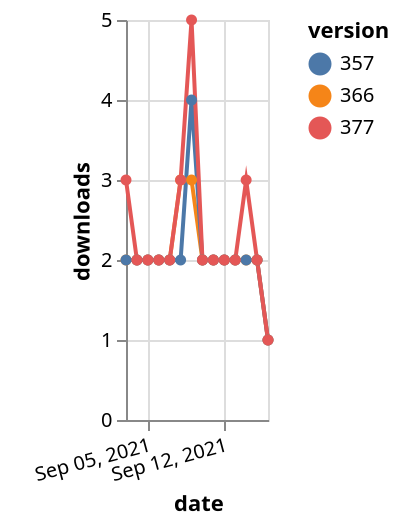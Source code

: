 {"$schema": "https://vega.github.io/schema/vega-lite/v5.json", "description": "A simple bar chart with embedded data.", "data": {"values": [{"date": "2021-09-03", "total": 2250, "delta": 2, "version": "366"}, {"date": "2021-09-04", "total": 2252, "delta": 2, "version": "366"}, {"date": "2021-09-05", "total": 2254, "delta": 2, "version": "366"}, {"date": "2021-09-06", "total": 2256, "delta": 2, "version": "366"}, {"date": "2021-09-07", "total": 2258, "delta": 2, "version": "366"}, {"date": "2021-09-08", "total": 2261, "delta": 3, "version": "366"}, {"date": "2021-09-09", "total": 2264, "delta": 3, "version": "366"}, {"date": "2021-09-10", "total": 2266, "delta": 2, "version": "366"}, {"date": "2021-09-11", "total": 2268, "delta": 2, "version": "366"}, {"date": "2021-09-12", "total": 2270, "delta": 2, "version": "366"}, {"date": "2021-09-13", "total": 2272, "delta": 2, "version": "366"}, {"date": "2021-09-14", "total": 2274, "delta": 2, "version": "366"}, {"date": "2021-09-15", "total": 2276, "delta": 2, "version": "366"}, {"date": "2021-09-16", "total": 2277, "delta": 1, "version": "366"}, {"date": "2021-09-03", "total": 2705, "delta": 2, "version": "357"}, {"date": "2021-09-04", "total": 2707, "delta": 2, "version": "357"}, {"date": "2021-09-05", "total": 2709, "delta": 2, "version": "357"}, {"date": "2021-09-06", "total": 2711, "delta": 2, "version": "357"}, {"date": "2021-09-07", "total": 2713, "delta": 2, "version": "357"}, {"date": "2021-09-08", "total": 2715, "delta": 2, "version": "357"}, {"date": "2021-09-09", "total": 2719, "delta": 4, "version": "357"}, {"date": "2021-09-10", "total": 2721, "delta": 2, "version": "357"}, {"date": "2021-09-11", "total": 2723, "delta": 2, "version": "357"}, {"date": "2021-09-12", "total": 2725, "delta": 2, "version": "357"}, {"date": "2021-09-13", "total": 2727, "delta": 2, "version": "357"}, {"date": "2021-09-14", "total": 2729, "delta": 2, "version": "357"}, {"date": "2021-09-15", "total": 2731, "delta": 2, "version": "357"}, {"date": "2021-09-16", "total": 2732, "delta": 1, "version": "357"}, {"date": "2021-09-03", "total": 2069, "delta": 3, "version": "377"}, {"date": "2021-09-04", "total": 2071, "delta": 2, "version": "377"}, {"date": "2021-09-05", "total": 2073, "delta": 2, "version": "377"}, {"date": "2021-09-06", "total": 2075, "delta": 2, "version": "377"}, {"date": "2021-09-07", "total": 2077, "delta": 2, "version": "377"}, {"date": "2021-09-08", "total": 2080, "delta": 3, "version": "377"}, {"date": "2021-09-09", "total": 2085, "delta": 5, "version": "377"}, {"date": "2021-09-10", "total": 2087, "delta": 2, "version": "377"}, {"date": "2021-09-11", "total": 2089, "delta": 2, "version": "377"}, {"date": "2021-09-12", "total": 2091, "delta": 2, "version": "377"}, {"date": "2021-09-13", "total": 2093, "delta": 2, "version": "377"}, {"date": "2021-09-14", "total": 2096, "delta": 3, "version": "377"}, {"date": "2021-09-15", "total": 2098, "delta": 2, "version": "377"}, {"date": "2021-09-16", "total": 2099, "delta": 1, "version": "377"}]}, "width": "container", "mark": {"type": "line", "point": {"filled": true}}, "encoding": {"x": {"field": "date", "type": "temporal", "timeUnit": "yearmonthdate", "title": "date", "axis": {"labelAngle": -15}}, "y": {"field": "delta", "type": "quantitative", "title": "downloads"}, "color": {"field": "version", "type": "nominal"}, "tooltip": {"field": "delta"}}}